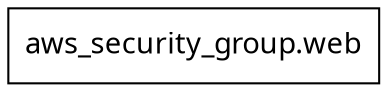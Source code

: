 digraph G {
  rankdir = "RL";
  node [shape = rect, fontname = "sans-serif"];
  "aws_security_group.web" [label="aws_security_group.web"];
}
